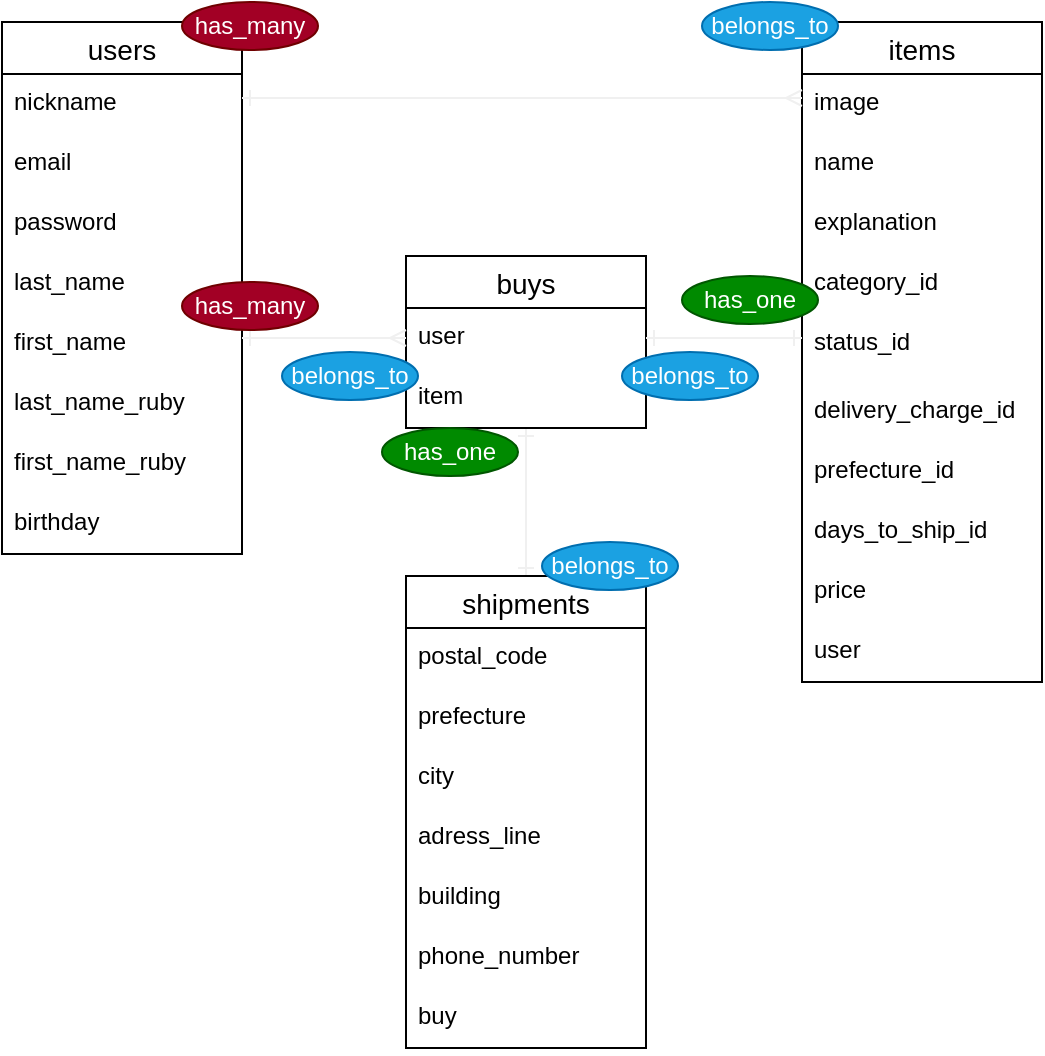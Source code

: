 <mxfile>
    <diagram id="9keW1RLL1VGuEgUTxLud" name="ページ1">
        <mxGraphModel dx="701" dy="498" grid="1" gridSize="10" guides="0" tooltips="1" connect="1" arrows="1" fold="1" page="1" pageScale="1" pageWidth="827" pageHeight="1169" math="0" shadow="0">
            <root>
                <mxCell id="0"/>
                <mxCell id="1" parent="0"/>
                <mxCell id="57" value="users" style="swimlane;fontStyle=0;childLayout=stackLayout;horizontal=1;startSize=26;horizontalStack=0;resizeParent=1;resizeParentMax=0;resizeLast=0;collapsible=1;marginBottom=0;align=center;fontSize=14;" parent="1" vertex="1">
                    <mxGeometry x="40" y="40" width="120" height="266" as="geometry">
                        <mxRectangle x="140" y="160" width="70" height="26" as="alternateBounds"/>
                    </mxGeometry>
                </mxCell>
                <mxCell id="58" value="nickname" style="text;strokeColor=none;fillColor=none;spacingLeft=4;spacingRight=4;overflow=hidden;rotatable=0;points=[[0,0.5],[1,0.5]];portConstraint=eastwest;fontSize=12;" parent="57" vertex="1">
                    <mxGeometry y="26" width="120" height="30" as="geometry"/>
                </mxCell>
                <mxCell id="59" value="email" style="text;strokeColor=none;fillColor=none;spacingLeft=4;spacingRight=4;overflow=hidden;rotatable=0;points=[[0,0.5],[1,0.5]];portConstraint=eastwest;fontSize=12;" parent="57" vertex="1">
                    <mxGeometry y="56" width="120" height="30" as="geometry"/>
                </mxCell>
                <mxCell id="63" value="password" style="text;strokeColor=none;fillColor=none;spacingLeft=4;spacingRight=4;overflow=hidden;rotatable=0;points=[[0,0.5],[1,0.5]];portConstraint=eastwest;fontSize=12;" parent="57" vertex="1">
                    <mxGeometry y="86" width="120" height="30" as="geometry"/>
                </mxCell>
                <mxCell id="66" value="last_name" style="text;strokeColor=none;fillColor=none;spacingLeft=4;spacingRight=4;overflow=hidden;rotatable=0;points=[[0,0.5],[1,0.5]];portConstraint=eastwest;fontSize=12;" parent="57" vertex="1">
                    <mxGeometry y="116" width="120" height="30" as="geometry"/>
                </mxCell>
                <mxCell id="67" value="first_name" style="text;strokeColor=none;fillColor=none;spacingLeft=4;spacingRight=4;overflow=hidden;rotatable=0;points=[[0,0.5],[1,0.5]];portConstraint=eastwest;fontSize=12;" parent="57" vertex="1">
                    <mxGeometry y="146" width="120" height="30" as="geometry"/>
                </mxCell>
                <mxCell id="68" value="last_name_ruby" style="text;strokeColor=none;fillColor=none;spacingLeft=4;spacingRight=4;overflow=hidden;rotatable=0;points=[[0,0.5],[1,0.5]];portConstraint=eastwest;fontSize=12;" parent="57" vertex="1">
                    <mxGeometry y="176" width="120" height="30" as="geometry"/>
                </mxCell>
                <mxCell id="69" value="first_name_ruby" style="text;strokeColor=none;fillColor=none;spacingLeft=4;spacingRight=4;overflow=hidden;rotatable=0;points=[[0,0.5],[1,0.5]];portConstraint=eastwest;fontSize=12;" parent="57" vertex="1">
                    <mxGeometry y="206" width="120" height="30" as="geometry"/>
                </mxCell>
                <mxCell id="71" value="birthday" style="text;strokeColor=none;fillColor=none;spacingLeft=4;spacingRight=4;overflow=hidden;rotatable=0;points=[[0,0.5],[1,0.5]];portConstraint=eastwest;fontSize=12;" parent="57" vertex="1">
                    <mxGeometry y="236" width="120" height="30" as="geometry"/>
                </mxCell>
                <mxCell id="74" value="items" style="swimlane;fontStyle=0;childLayout=stackLayout;horizontal=1;startSize=26;horizontalStack=0;resizeParent=1;resizeParentMax=0;resizeLast=0;collapsible=1;marginBottom=0;align=center;fontSize=14;" parent="1" vertex="1">
                    <mxGeometry x="440" y="40" width="120" height="330" as="geometry"/>
                </mxCell>
                <mxCell id="75" value="image" style="text;strokeColor=none;fillColor=none;spacingLeft=4;spacingRight=4;overflow=hidden;rotatable=0;points=[[0,0.5],[1,0.5]];portConstraint=eastwest;fontSize=12;" parent="74" vertex="1">
                    <mxGeometry y="26" width="120" height="30" as="geometry"/>
                </mxCell>
                <mxCell id="76" value="name" style="text;strokeColor=none;fillColor=none;spacingLeft=4;spacingRight=4;overflow=hidden;rotatable=0;points=[[0,0.5],[1,0.5]];portConstraint=eastwest;fontSize=12;" parent="74" vertex="1">
                    <mxGeometry y="56" width="120" height="30" as="geometry"/>
                </mxCell>
                <mxCell id="77" value="explanation" style="text;strokeColor=none;fillColor=none;spacingLeft=4;spacingRight=4;overflow=hidden;rotatable=0;points=[[0,0.5],[1,0.5]];portConstraint=eastwest;fontSize=12;" parent="74" vertex="1">
                    <mxGeometry y="86" width="120" height="30" as="geometry"/>
                </mxCell>
                <mxCell id="78" value="category_id" style="text;strokeColor=none;fillColor=none;spacingLeft=4;spacingRight=4;overflow=hidden;rotatable=0;points=[[0,0.5],[1,0.5]];portConstraint=eastwest;fontSize=12;" parent="74" vertex="1">
                    <mxGeometry y="116" width="120" height="30" as="geometry"/>
                </mxCell>
                <mxCell id="79" value="status_id" style="text;strokeColor=none;fillColor=none;spacingLeft=4;spacingRight=4;overflow=hidden;rotatable=0;points=[[0,0.5],[1,0.5]];portConstraint=eastwest;fontSize=12;" parent="74" vertex="1">
                    <mxGeometry y="146" width="120" height="34" as="geometry"/>
                </mxCell>
                <mxCell id="80" value="delivery_charge_id" style="text;strokeColor=none;fillColor=none;spacingLeft=4;spacingRight=4;overflow=hidden;rotatable=0;points=[[0,0.5],[1,0.5]];portConstraint=eastwest;fontSize=12;" parent="74" vertex="1">
                    <mxGeometry y="180" width="120" height="30" as="geometry"/>
                </mxCell>
                <mxCell id="81" value="prefecture_id" style="text;strokeColor=none;fillColor=none;spacingLeft=4;spacingRight=4;overflow=hidden;rotatable=0;points=[[0,0.5],[1,0.5]];portConstraint=eastwest;fontSize=12;" parent="74" vertex="1">
                    <mxGeometry y="210" width="120" height="30" as="geometry"/>
                </mxCell>
                <mxCell id="87" value="days_to_ship_id" style="text;strokeColor=none;fillColor=none;spacingLeft=4;spacingRight=4;overflow=hidden;rotatable=0;points=[[0,0.5],[1,0.5]];portConstraint=eastwest;fontSize=12;" parent="74" vertex="1">
                    <mxGeometry y="240" width="120" height="30" as="geometry"/>
                </mxCell>
                <mxCell id="83" value="price" style="text;strokeColor=none;fillColor=none;spacingLeft=4;spacingRight=4;overflow=hidden;rotatable=0;points=[[0,0.5],[1,0.5]];portConstraint=eastwest;fontSize=12;" parent="74" vertex="1">
                    <mxGeometry y="270" width="120" height="30" as="geometry"/>
                </mxCell>
                <mxCell id="84" value="user" style="text;strokeColor=none;fillColor=none;spacingLeft=4;spacingRight=4;overflow=hidden;rotatable=0;points=[[0,0.5],[1,0.5]];portConstraint=eastwest;fontSize=12;" parent="74" vertex="1">
                    <mxGeometry y="300" width="120" height="30" as="geometry"/>
                </mxCell>
                <mxCell id="85" style="edgeStyle=none;html=1;exitX=1;exitY=0.5;exitDx=0;exitDy=0;endArrow=ERmany;endFill=0;strokeColor=#F0F0F0;startSize=6;startArrow=ERone;startFill=0;" parent="1" edge="1">
                    <mxGeometry relative="1" as="geometry">
                        <mxPoint x="160" y="78" as="sourcePoint"/>
                        <mxPoint x="440" y="78" as="targetPoint"/>
                        <Array as="points">
                            <mxPoint x="370" y="78"/>
                        </Array>
                    </mxGeometry>
                </mxCell>
                <mxCell id="108" style="edgeStyle=none;html=1;entryX=0.5;entryY=0;entryDx=0;entryDy=0;startArrow=ERone;startFill=0;endArrow=ERone;endFill=0;startSize=6;strokeColor=#F0F0F0;" parent="1" source="88" target="93" edge="1">
                    <mxGeometry relative="1" as="geometry"/>
                </mxCell>
                <mxCell id="88" value="buys" style="swimlane;fontStyle=0;childLayout=stackLayout;horizontal=1;startSize=26;horizontalStack=0;resizeParent=1;resizeParentMax=0;resizeLast=0;collapsible=1;marginBottom=0;align=center;fontSize=14;" parent="1" vertex="1">
                    <mxGeometry x="242" y="157" width="120" height="86" as="geometry"/>
                </mxCell>
                <mxCell id="89" value="user" style="text;strokeColor=none;fillColor=none;spacingLeft=4;spacingRight=4;overflow=hidden;rotatable=0;points=[[0,0.5],[1,0.5]];portConstraint=eastwest;fontSize=12;" parent="88" vertex="1">
                    <mxGeometry y="26" width="120" height="30" as="geometry"/>
                </mxCell>
                <mxCell id="90" value="item" style="text;strokeColor=none;fillColor=none;spacingLeft=4;spacingRight=4;overflow=hidden;rotatable=0;points=[[0,0.5],[1,0.5]];portConstraint=eastwest;fontSize=12;" parent="88" vertex="1">
                    <mxGeometry y="56" width="120" height="30" as="geometry"/>
                </mxCell>
                <mxCell id="93" value="shipments" style="swimlane;fontStyle=0;childLayout=stackLayout;horizontal=1;startSize=26;horizontalStack=0;resizeParent=1;resizeParentMax=0;resizeLast=0;collapsible=1;marginBottom=0;align=center;fontSize=14;" parent="1" vertex="1">
                    <mxGeometry x="242" y="317" width="120" height="236" as="geometry"/>
                </mxCell>
                <mxCell id="94" value="postal_code" style="text;strokeColor=none;fillColor=none;spacingLeft=4;spacingRight=4;overflow=hidden;rotatable=0;points=[[0,0.5],[1,0.5]];portConstraint=eastwest;fontSize=12;" parent="93" vertex="1">
                    <mxGeometry y="26" width="120" height="30" as="geometry"/>
                </mxCell>
                <mxCell id="95" value="prefecture" style="text;strokeColor=none;fillColor=none;spacingLeft=4;spacingRight=4;overflow=hidden;rotatable=0;points=[[0,0.5],[1,0.5]];portConstraint=eastwest;fontSize=12;" parent="93" vertex="1">
                    <mxGeometry y="56" width="120" height="30" as="geometry"/>
                </mxCell>
                <mxCell id="96" value="city" style="text;strokeColor=none;fillColor=none;spacingLeft=4;spacingRight=4;overflow=hidden;rotatable=0;points=[[0,0.5],[1,0.5]];portConstraint=eastwest;fontSize=12;" parent="93" vertex="1">
                    <mxGeometry y="86" width="120" height="30" as="geometry"/>
                </mxCell>
                <mxCell id="97" value="adress_line" style="text;strokeColor=none;fillColor=none;spacingLeft=4;spacingRight=4;overflow=hidden;rotatable=0;points=[[0,0.5],[1,0.5]];portConstraint=eastwest;fontSize=12;" parent="93" vertex="1">
                    <mxGeometry y="116" width="120" height="30" as="geometry"/>
                </mxCell>
                <mxCell id="98" value="building" style="text;strokeColor=none;fillColor=none;spacingLeft=4;spacingRight=4;overflow=hidden;rotatable=0;points=[[0,0.5],[1,0.5]];portConstraint=eastwest;fontSize=12;" parent="93" vertex="1">
                    <mxGeometry y="146" width="120" height="30" as="geometry"/>
                </mxCell>
                <mxCell id="99" value="phone_number" style="text;strokeColor=none;fillColor=none;spacingLeft=4;spacingRight=4;overflow=hidden;rotatable=0;points=[[0,0.5],[1,0.5]];portConstraint=eastwest;fontSize=12;" parent="93" vertex="1">
                    <mxGeometry y="176" width="120" height="30" as="geometry"/>
                </mxCell>
                <mxCell id="120" value="buy" style="text;strokeColor=none;fillColor=none;spacingLeft=4;spacingRight=4;overflow=hidden;rotatable=0;points=[[0,0.5],[1,0.5]];portConstraint=eastwest;fontSize=12;" vertex="1" parent="93">
                    <mxGeometry y="206" width="120" height="30" as="geometry"/>
                </mxCell>
                <mxCell id="105" style="edgeStyle=none;html=1;exitX=1;exitY=0.5;exitDx=0;exitDy=0;entryX=0;entryY=0.5;entryDx=0;entryDy=0;startArrow=ERone;startFill=0;endArrow=ERmany;endFill=0;startSize=6;strokeColor=#F0F0F0;" parent="1" target="89" edge="1">
                    <mxGeometry relative="1" as="geometry">
                        <mxPoint x="160" y="198" as="sourcePoint"/>
                    </mxGeometry>
                </mxCell>
                <mxCell id="107" style="edgeStyle=none;html=1;entryX=1;entryY=0.5;entryDx=0;entryDy=0;startArrow=ERone;startFill=0;endArrow=ERone;endFill=0;startSize=6;strokeColor=#F0F0F0;" parent="1" target="89" edge="1">
                    <mxGeometry relative="1" as="geometry">
                        <mxPoint x="440" y="198" as="sourcePoint"/>
                    </mxGeometry>
                </mxCell>
                <mxCell id="109" value="has_many" style="ellipse;whiteSpace=wrap;html=1;align=center;fontStyle=0;fillColor=#a20025;fontColor=#ffffff;strokeColor=#6F0000;" parent="1" vertex="1">
                    <mxGeometry x="130" y="30" width="68" height="24" as="geometry"/>
                </mxCell>
                <mxCell id="110" value="has_many" style="ellipse;whiteSpace=wrap;html=1;align=center;fontStyle=0;fillColor=#a20025;fontColor=#ffffff;strokeColor=#6F0000;" parent="1" vertex="1">
                    <mxGeometry x="130" y="170" width="68" height="24" as="geometry"/>
                </mxCell>
                <mxCell id="111" value="belongs_to" style="ellipse;whiteSpace=wrap;html=1;align=center;fontStyle=0;fillColor=#1ba1e2;fontColor=#ffffff;strokeColor=#006EAF;" parent="1" vertex="1">
                    <mxGeometry x="390" y="30" width="68" height="24" as="geometry"/>
                </mxCell>
                <mxCell id="113" value="belongs_to" style="ellipse;whiteSpace=wrap;html=1;align=center;fontStyle=0;fillColor=#1ba1e2;fontColor=#ffffff;strokeColor=#006EAF;" parent="1" vertex="1">
                    <mxGeometry x="350" y="205" width="68" height="24" as="geometry"/>
                </mxCell>
                <mxCell id="114" value="belongs_to" style="ellipse;whiteSpace=wrap;html=1;align=center;fontStyle=0;fillColor=#1ba1e2;fontColor=#ffffff;strokeColor=#006EAF;" parent="1" vertex="1">
                    <mxGeometry x="180" y="205" width="68" height="24" as="geometry"/>
                </mxCell>
                <mxCell id="117" value="belongs_to" style="ellipse;whiteSpace=wrap;html=1;align=center;fontStyle=0;fillColor=#1ba1e2;fontColor=#ffffff;strokeColor=#006EAF;" parent="1" vertex="1">
                    <mxGeometry x="310" y="300" width="68" height="24" as="geometry"/>
                </mxCell>
                <mxCell id="118" value="has_one" style="ellipse;whiteSpace=wrap;html=1;align=center;fontStyle=0;fillColor=#008a00;fontColor=#ffffff;strokeColor=#005700;" parent="1" vertex="1">
                    <mxGeometry x="230" y="243" width="68" height="24" as="geometry"/>
                </mxCell>
                <mxCell id="119" value="has_one" style="ellipse;whiteSpace=wrap;html=1;align=center;fontStyle=0;fillColor=#008a00;fontColor=#ffffff;strokeColor=#005700;" vertex="1" parent="1">
                    <mxGeometry x="380" y="167" width="68" height="24" as="geometry"/>
                </mxCell>
            </root>
        </mxGraphModel>
    </diagram>
</mxfile>